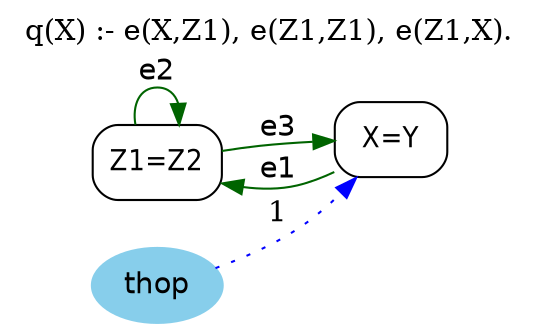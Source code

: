 digraph G {
	graph [bb="0,0,216,151",
		label="q(X) :- e(X,Z1), e(Z1,Z1), e(Z1,X).",
		labelloc=t,
		lheight=0.21,
		lp="108,139.5",
		lwidth=2.78,
		rankdir=LR
	];
	node [label="\N"];
	Z1	 [fontname="Helvetica-Narrow",
		height=0.5,
		label="Z1=Z2",
		pos="55,77",
		shape=box,
		style=rounded,
		width=0.79167];
	Z1 -> Z1	 [color=darkgreen,
		fontname=helvetica,
		label=e2,
		lp="55,120.5",
		pos="e,64.769,95.153 45.231,95.153 43.728,104.54 46.984,113 55,113 59.885,113 63.002,109.86 64.352,105.28"];
	X	 [fontname="Helvetica-Narrow",
		height=0.5,
		label="X=Y",
		pos="162.6,88",
		shape=box,
		style=rounded,
		width=0.75];
	Z1 -> X	 [color=darkgreen,
		fontname=helvetica,
		label=e3,
		lp="109.6,93.5",
		pos="e,135.52,87.371 83.509,82.456 89.467,83.438 95.723,84.354 101.6,85 109.29,85.847 117.56,86.454 125.45,86.891"];
	X -> Z1	 [color=darkgreen,
		fontname=helvetica,
		label=e1,
		lp="109.6,73.5",
		pos="e,83.8,67.093 135.24,72.208 129.58,69.639 123.53,67.372 117.6,66 109.97,64.236 101.77,64.294 93.891,65.299"];
	thop	 [color=skyblue,
		fillcolor=skyblue,
		fontname=helvetica,
		height=0.5,
		pos="55,18",
		shape=oval,
		style="filled,rounded",
		width=0.79437];
	thop -> X	 [color=blue,
		constraint=false,
		label=1,
		lp="109.6,52.5",
		pos="e,146.32,69.695 80.417,26.591 92.225,31.165 106.15,37.419 117.6,45 125.11,49.975 132.5,56.27 139.05,62.498",
		style=dotted];
}
